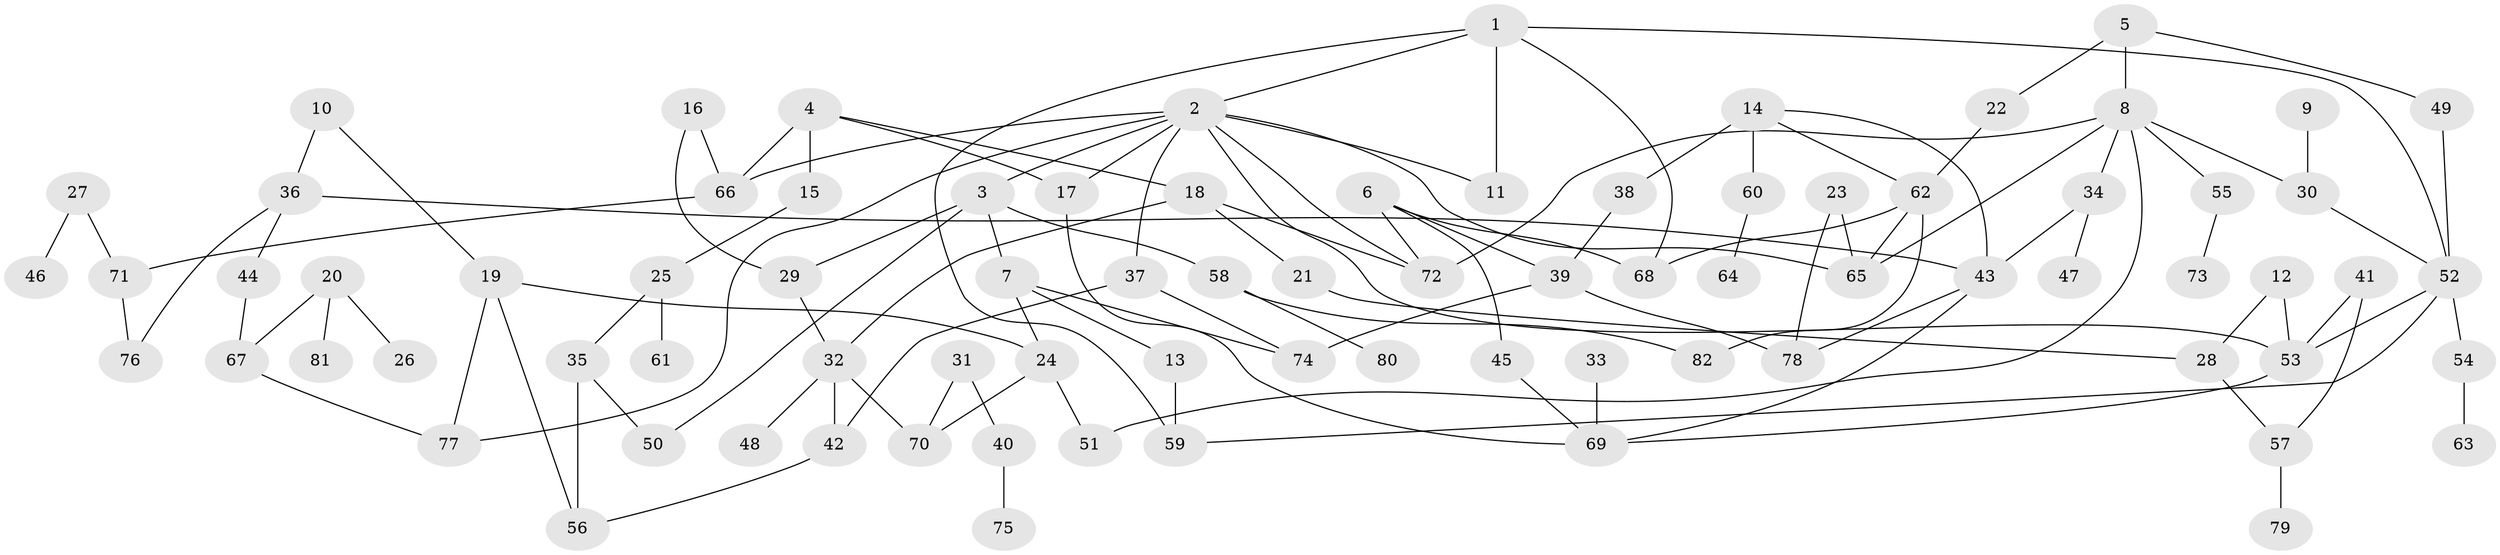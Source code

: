 // original degree distribution, {5: 0.08547008547008547, 10: 0.008547008547008548, 8: 0.008547008547008548, 4: 0.11965811965811966, 1: 0.3076923076923077, 2: 0.24786324786324787, 3: 0.18803418803418803, 6: 0.03418803418803419}
// Generated by graph-tools (version 1.1) at 2025/36/03/04/25 23:36:05]
// undirected, 82 vertices, 117 edges
graph export_dot {
  node [color=gray90,style=filled];
  1;
  2;
  3;
  4;
  5;
  6;
  7;
  8;
  9;
  10;
  11;
  12;
  13;
  14;
  15;
  16;
  17;
  18;
  19;
  20;
  21;
  22;
  23;
  24;
  25;
  26;
  27;
  28;
  29;
  30;
  31;
  32;
  33;
  34;
  35;
  36;
  37;
  38;
  39;
  40;
  41;
  42;
  43;
  44;
  45;
  46;
  47;
  48;
  49;
  50;
  51;
  52;
  53;
  54;
  55;
  56;
  57;
  58;
  59;
  60;
  61;
  62;
  63;
  64;
  65;
  66;
  67;
  68;
  69;
  70;
  71;
  72;
  73;
  74;
  75;
  76;
  77;
  78;
  79;
  80;
  81;
  82;
  1 -- 2 [weight=1.0];
  1 -- 11 [weight=1.0];
  1 -- 52 [weight=1.0];
  1 -- 59 [weight=1.0];
  1 -- 68 [weight=1.0];
  2 -- 3 [weight=1.0];
  2 -- 11 [weight=1.0];
  2 -- 17 [weight=1.0];
  2 -- 37 [weight=1.0];
  2 -- 53 [weight=1.0];
  2 -- 65 [weight=1.0];
  2 -- 66 [weight=1.0];
  2 -- 72 [weight=1.0];
  2 -- 77 [weight=1.0];
  3 -- 7 [weight=1.0];
  3 -- 29 [weight=1.0];
  3 -- 50 [weight=1.0];
  3 -- 58 [weight=1.0];
  4 -- 15 [weight=1.0];
  4 -- 17 [weight=1.0];
  4 -- 18 [weight=1.0];
  4 -- 66 [weight=1.0];
  5 -- 8 [weight=1.0];
  5 -- 22 [weight=1.0];
  5 -- 49 [weight=1.0];
  6 -- 39 [weight=1.0];
  6 -- 45 [weight=1.0];
  6 -- 68 [weight=1.0];
  6 -- 72 [weight=1.0];
  7 -- 13 [weight=1.0];
  7 -- 24 [weight=1.0];
  7 -- 74 [weight=1.0];
  8 -- 30 [weight=1.0];
  8 -- 34 [weight=1.0];
  8 -- 51 [weight=1.0];
  8 -- 55 [weight=1.0];
  8 -- 65 [weight=1.0];
  8 -- 72 [weight=1.0];
  9 -- 30 [weight=1.0];
  10 -- 19 [weight=1.0];
  10 -- 36 [weight=1.0];
  12 -- 28 [weight=1.0];
  12 -- 53 [weight=1.0];
  13 -- 59 [weight=1.0];
  14 -- 38 [weight=1.0];
  14 -- 43 [weight=1.0];
  14 -- 60 [weight=2.0];
  14 -- 62 [weight=1.0];
  15 -- 25 [weight=1.0];
  16 -- 29 [weight=1.0];
  16 -- 66 [weight=1.0];
  17 -- 69 [weight=1.0];
  18 -- 21 [weight=1.0];
  18 -- 32 [weight=1.0];
  18 -- 72 [weight=1.0];
  19 -- 24 [weight=1.0];
  19 -- 56 [weight=1.0];
  19 -- 77 [weight=1.0];
  20 -- 26 [weight=1.0];
  20 -- 67 [weight=2.0];
  20 -- 81 [weight=1.0];
  21 -- 28 [weight=1.0];
  22 -- 62 [weight=1.0];
  23 -- 65 [weight=1.0];
  23 -- 78 [weight=1.0];
  24 -- 51 [weight=1.0];
  24 -- 70 [weight=1.0];
  25 -- 35 [weight=1.0];
  25 -- 61 [weight=1.0];
  27 -- 46 [weight=1.0];
  27 -- 71 [weight=1.0];
  28 -- 57 [weight=1.0];
  29 -- 32 [weight=1.0];
  30 -- 52 [weight=1.0];
  31 -- 40 [weight=1.0];
  31 -- 70 [weight=1.0];
  32 -- 42 [weight=1.0];
  32 -- 48 [weight=1.0];
  32 -- 70 [weight=1.0];
  33 -- 69 [weight=1.0];
  34 -- 43 [weight=1.0];
  34 -- 47 [weight=1.0];
  35 -- 50 [weight=1.0];
  35 -- 56 [weight=1.0];
  36 -- 43 [weight=1.0];
  36 -- 44 [weight=1.0];
  36 -- 76 [weight=1.0];
  37 -- 42 [weight=1.0];
  37 -- 74 [weight=1.0];
  38 -- 39 [weight=1.0];
  39 -- 74 [weight=1.0];
  39 -- 78 [weight=1.0];
  40 -- 75 [weight=1.0];
  41 -- 53 [weight=1.0];
  41 -- 57 [weight=1.0];
  42 -- 56 [weight=1.0];
  43 -- 69 [weight=1.0];
  43 -- 78 [weight=1.0];
  44 -- 67 [weight=1.0];
  45 -- 69 [weight=1.0];
  49 -- 52 [weight=1.0];
  52 -- 53 [weight=1.0];
  52 -- 54 [weight=1.0];
  52 -- 59 [weight=1.0];
  53 -- 69 [weight=1.0];
  54 -- 63 [weight=1.0];
  55 -- 73 [weight=1.0];
  57 -- 79 [weight=1.0];
  58 -- 80 [weight=1.0];
  58 -- 82 [weight=1.0];
  60 -- 64 [weight=1.0];
  62 -- 65 [weight=1.0];
  62 -- 68 [weight=1.0];
  62 -- 82 [weight=1.0];
  66 -- 71 [weight=1.0];
  67 -- 77 [weight=1.0];
  71 -- 76 [weight=1.0];
}
